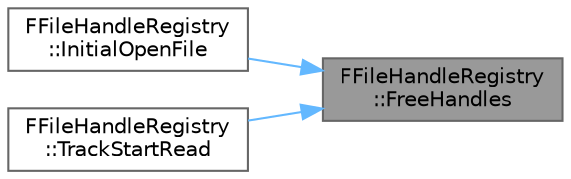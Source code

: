 digraph "FFileHandleRegistry::FreeHandles"
{
 // INTERACTIVE_SVG=YES
 // LATEX_PDF_SIZE
  bgcolor="transparent";
  edge [fontname=Helvetica,fontsize=10,labelfontname=Helvetica,labelfontsize=10];
  node [fontname=Helvetica,fontsize=10,shape=box,height=0.2,width=0.4];
  rankdir="RL";
  Node1 [id="Node000001",label="FFileHandleRegistry\l::FreeHandles",height=0.2,width=0.4,color="gray40", fillcolor="grey60", style="filled", fontcolor="black",tooltip=" "];
  Node1 -> Node2 [id="edge1_Node000001_Node000002",dir="back",color="steelblue1",style="solid",tooltip=" "];
  Node2 [id="Node000002",label="FFileHandleRegistry\l::InitialOpenFile",height=0.2,width=0.4,color="grey40", fillcolor="white", style="filled",URL="$d1/dee/classFFileHandleRegistry.html#a50aedd2d5777dbd0f3c114824605b83d",tooltip=" "];
  Node1 -> Node3 [id="edge2_Node000001_Node000003",dir="back",color="steelblue1",style="solid",tooltip=" "];
  Node3 [id="Node000003",label="FFileHandleRegistry\l::TrackStartRead",height=0.2,width=0.4,color="grey40", fillcolor="white", style="filled",URL="$d1/dee/classFFileHandleRegistry.html#acb1ca492192769dd7866a473237de7fd",tooltip=" "];
}

